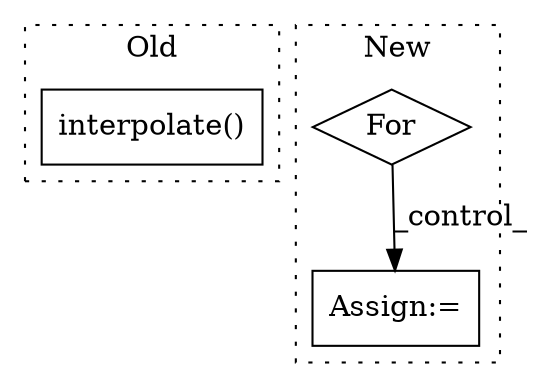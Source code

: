 digraph G {
subgraph cluster0 {
1 [label="interpolate()" a="75" s="6924,6949" l="14,35" shape="box"];
label = "Old";
style="dotted";
}
subgraph cluster1 {
2 [label="For" a="107" s="5801,5845" l="4,14" shape="diamond"];
3 [label="Assign:=" a="68" s="5865" l="3" shape="box"];
label = "New";
style="dotted";
}
2 -> 3 [label="_control_"];
}